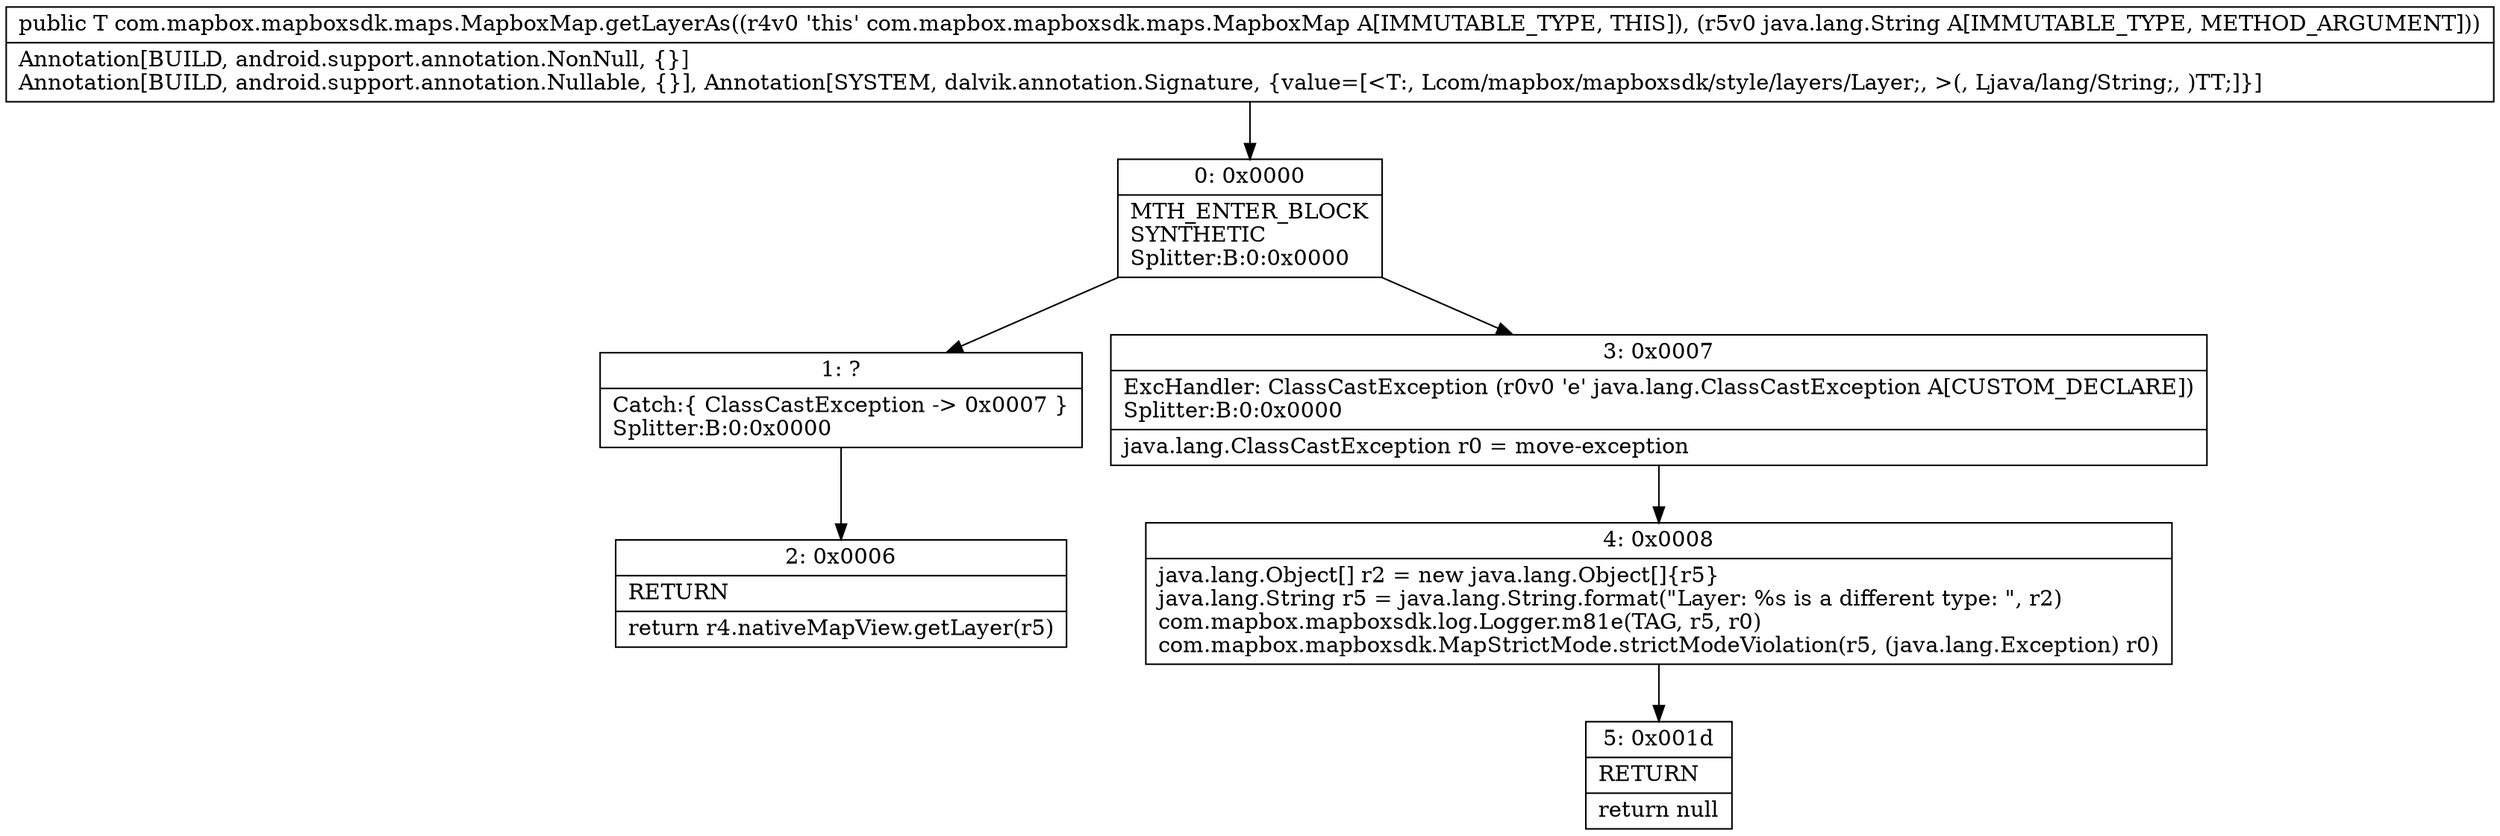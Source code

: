 digraph "CFG forcom.mapbox.mapboxsdk.maps.MapboxMap.getLayerAs(Ljava\/lang\/String;)Lcom\/mapbox\/mapboxsdk\/style\/layers\/Layer;" {
Node_0 [shape=record,label="{0\:\ 0x0000|MTH_ENTER_BLOCK\lSYNTHETIC\lSplitter:B:0:0x0000\l}"];
Node_1 [shape=record,label="{1\:\ ?|Catch:\{ ClassCastException \-\> 0x0007 \}\lSplitter:B:0:0x0000\l}"];
Node_2 [shape=record,label="{2\:\ 0x0006|RETURN\l|return r4.nativeMapView.getLayer(r5)\l}"];
Node_3 [shape=record,label="{3\:\ 0x0007|ExcHandler: ClassCastException (r0v0 'e' java.lang.ClassCastException A[CUSTOM_DECLARE])\lSplitter:B:0:0x0000\l|java.lang.ClassCastException r0 = move\-exception\l}"];
Node_4 [shape=record,label="{4\:\ 0x0008|java.lang.Object[] r2 = new java.lang.Object[]\{r5\}\ljava.lang.String r5 = java.lang.String.format(\"Layer: %s is a different type: \", r2)\lcom.mapbox.mapboxsdk.log.Logger.m81e(TAG, r5, r0)\lcom.mapbox.mapboxsdk.MapStrictMode.strictModeViolation(r5, (java.lang.Exception) r0)\l}"];
Node_5 [shape=record,label="{5\:\ 0x001d|RETURN\l|return null\l}"];
MethodNode[shape=record,label="{public T com.mapbox.mapboxsdk.maps.MapboxMap.getLayerAs((r4v0 'this' com.mapbox.mapboxsdk.maps.MapboxMap A[IMMUTABLE_TYPE, THIS]), (r5v0 java.lang.String A[IMMUTABLE_TYPE, METHOD_ARGUMENT]))  | Annotation[BUILD, android.support.annotation.NonNull, \{\}]\lAnnotation[BUILD, android.support.annotation.Nullable, \{\}], Annotation[SYSTEM, dalvik.annotation.Signature, \{value=[\<T:, Lcom\/mapbox\/mapboxsdk\/style\/layers\/Layer;, \>(, Ljava\/lang\/String;, )TT;]\}]\l}"];
MethodNode -> Node_0;
Node_0 -> Node_1;
Node_0 -> Node_3;
Node_1 -> Node_2;
Node_3 -> Node_4;
Node_4 -> Node_5;
}

